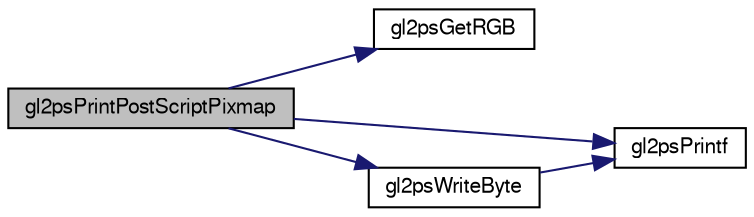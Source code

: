 digraph G
{
  edge [fontname="FreeSans",fontsize="10",labelfontname="FreeSans",labelfontsize="10"];
  node [fontname="FreeSans",fontsize="10",shape=record];
  rankdir="LR";
  Node1 [label="gl2psPrintPostScriptPixmap",height=0.2,width=0.4,color="black", fillcolor="grey75", style="filled" fontcolor="black"];
  Node1 -> Node2 [color="midnightblue",fontsize="10",style="solid",fontname="FreeSans"];
  Node2 [label="gl2psGetRGB",height=0.2,width=0.4,color="black", fillcolor="white", style="filled",URL="$gl2ps_8c.html#ae1f8cf918cc9333099941399a2d20ef5"];
  Node1 -> Node3 [color="midnightblue",fontsize="10",style="solid",fontname="FreeSans"];
  Node3 [label="gl2psPrintf",height=0.2,width=0.4,color="black", fillcolor="white", style="filled",URL="$gl2ps_8c.html#ac9f550ea1c4dfd5a1d89a75c80d5ba77"];
  Node1 -> Node4 [color="midnightblue",fontsize="10",style="solid",fontname="FreeSans"];
  Node4 [label="gl2psWriteByte",height=0.2,width=0.4,color="black", fillcolor="white", style="filled",URL="$gl2ps_8c.html#af8e15628246869757015c75298c16f66"];
  Node4 -> Node3 [color="midnightblue",fontsize="10",style="solid",fontname="FreeSans"];
}

